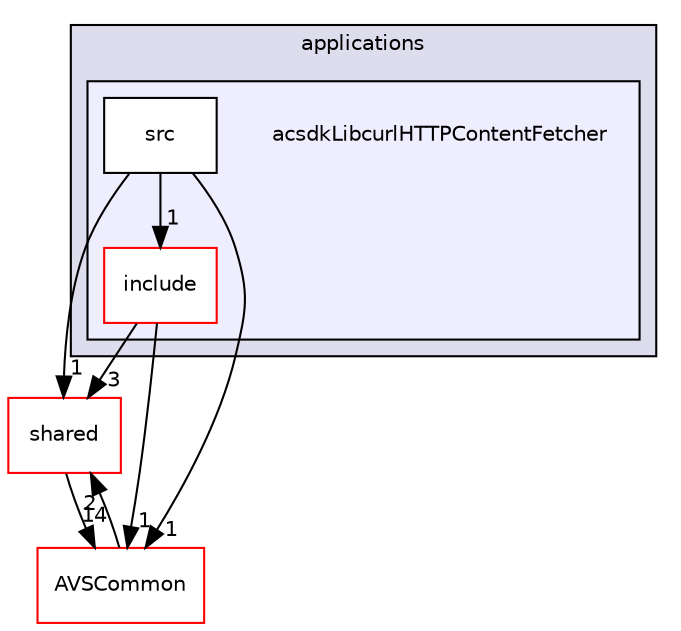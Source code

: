 digraph "/workplace/avs-device-sdk/applications/acsdkLibcurlHTTPContentFetcher" {
  compound=true
  node [ fontsize="10", fontname="Helvetica"];
  edge [ labelfontsize="10", labelfontname="Helvetica"];
  subgraph clusterdir_a6e4fee11f07c3b70486e88fe92cbbdc {
    graph [ bgcolor="#ddddee", pencolor="black", label="applications" fontname="Helvetica", fontsize="10", URL="dir_a6e4fee11f07c3b70486e88fe92cbbdc.html"]
  subgraph clusterdir_3331e98c94e2b3a45d3ee3dc3c4ccbde {
    graph [ bgcolor="#eeeeff", pencolor="black", label="" URL="dir_3331e98c94e2b3a45d3ee3dc3c4ccbde.html"];
    dir_3331e98c94e2b3a45d3ee3dc3c4ccbde [shape=plaintext label="acsdkLibcurlHTTPContentFetcher"];
    dir_1913b5c82c5e3114543090bcc43ec543 [shape=box label="include" color="red" fillcolor="white" style="filled" URL="dir_1913b5c82c5e3114543090bcc43ec543.html"];
    dir_f61649ddf4e218c5246d2cea2b7e6c06 [shape=box label="src" color="black" fillcolor="white" style="filled" URL="dir_f61649ddf4e218c5246d2cea2b7e6c06.html"];
  }
  }
  dir_9982052f7ce695d12571567315b2fafa [shape=box label="shared" fillcolor="white" style="filled" color="red" URL="dir_9982052f7ce695d12571567315b2fafa.html"];
  dir_13e65effb2bde530b17b3d5eefcd0266 [shape=box label="AVSCommon" fillcolor="white" style="filled" color="red" URL="dir_13e65effb2bde530b17b3d5eefcd0266.html"];
  dir_9982052f7ce695d12571567315b2fafa->dir_13e65effb2bde530b17b3d5eefcd0266 [headlabel="14", labeldistance=1.5 headhref="dir_000598_000017.html"];
  dir_1913b5c82c5e3114543090bcc43ec543->dir_9982052f7ce695d12571567315b2fafa [headlabel="3", labeldistance=1.5 headhref="dir_000079_000598.html"];
  dir_1913b5c82c5e3114543090bcc43ec543->dir_13e65effb2bde530b17b3d5eefcd0266 [headlabel="1", labeldistance=1.5 headhref="dir_000079_000017.html"];
  dir_13e65effb2bde530b17b3d5eefcd0266->dir_9982052f7ce695d12571567315b2fafa [headlabel="2", labeldistance=1.5 headhref="dir_000017_000598.html"];
  dir_f61649ddf4e218c5246d2cea2b7e6c06->dir_9982052f7ce695d12571567315b2fafa [headlabel="1", labeldistance=1.5 headhref="dir_000081_000598.html"];
  dir_f61649ddf4e218c5246d2cea2b7e6c06->dir_1913b5c82c5e3114543090bcc43ec543 [headlabel="1", labeldistance=1.5 headhref="dir_000081_000079.html"];
  dir_f61649ddf4e218c5246d2cea2b7e6c06->dir_13e65effb2bde530b17b3d5eefcd0266 [headlabel="1", labeldistance=1.5 headhref="dir_000081_000017.html"];
}
